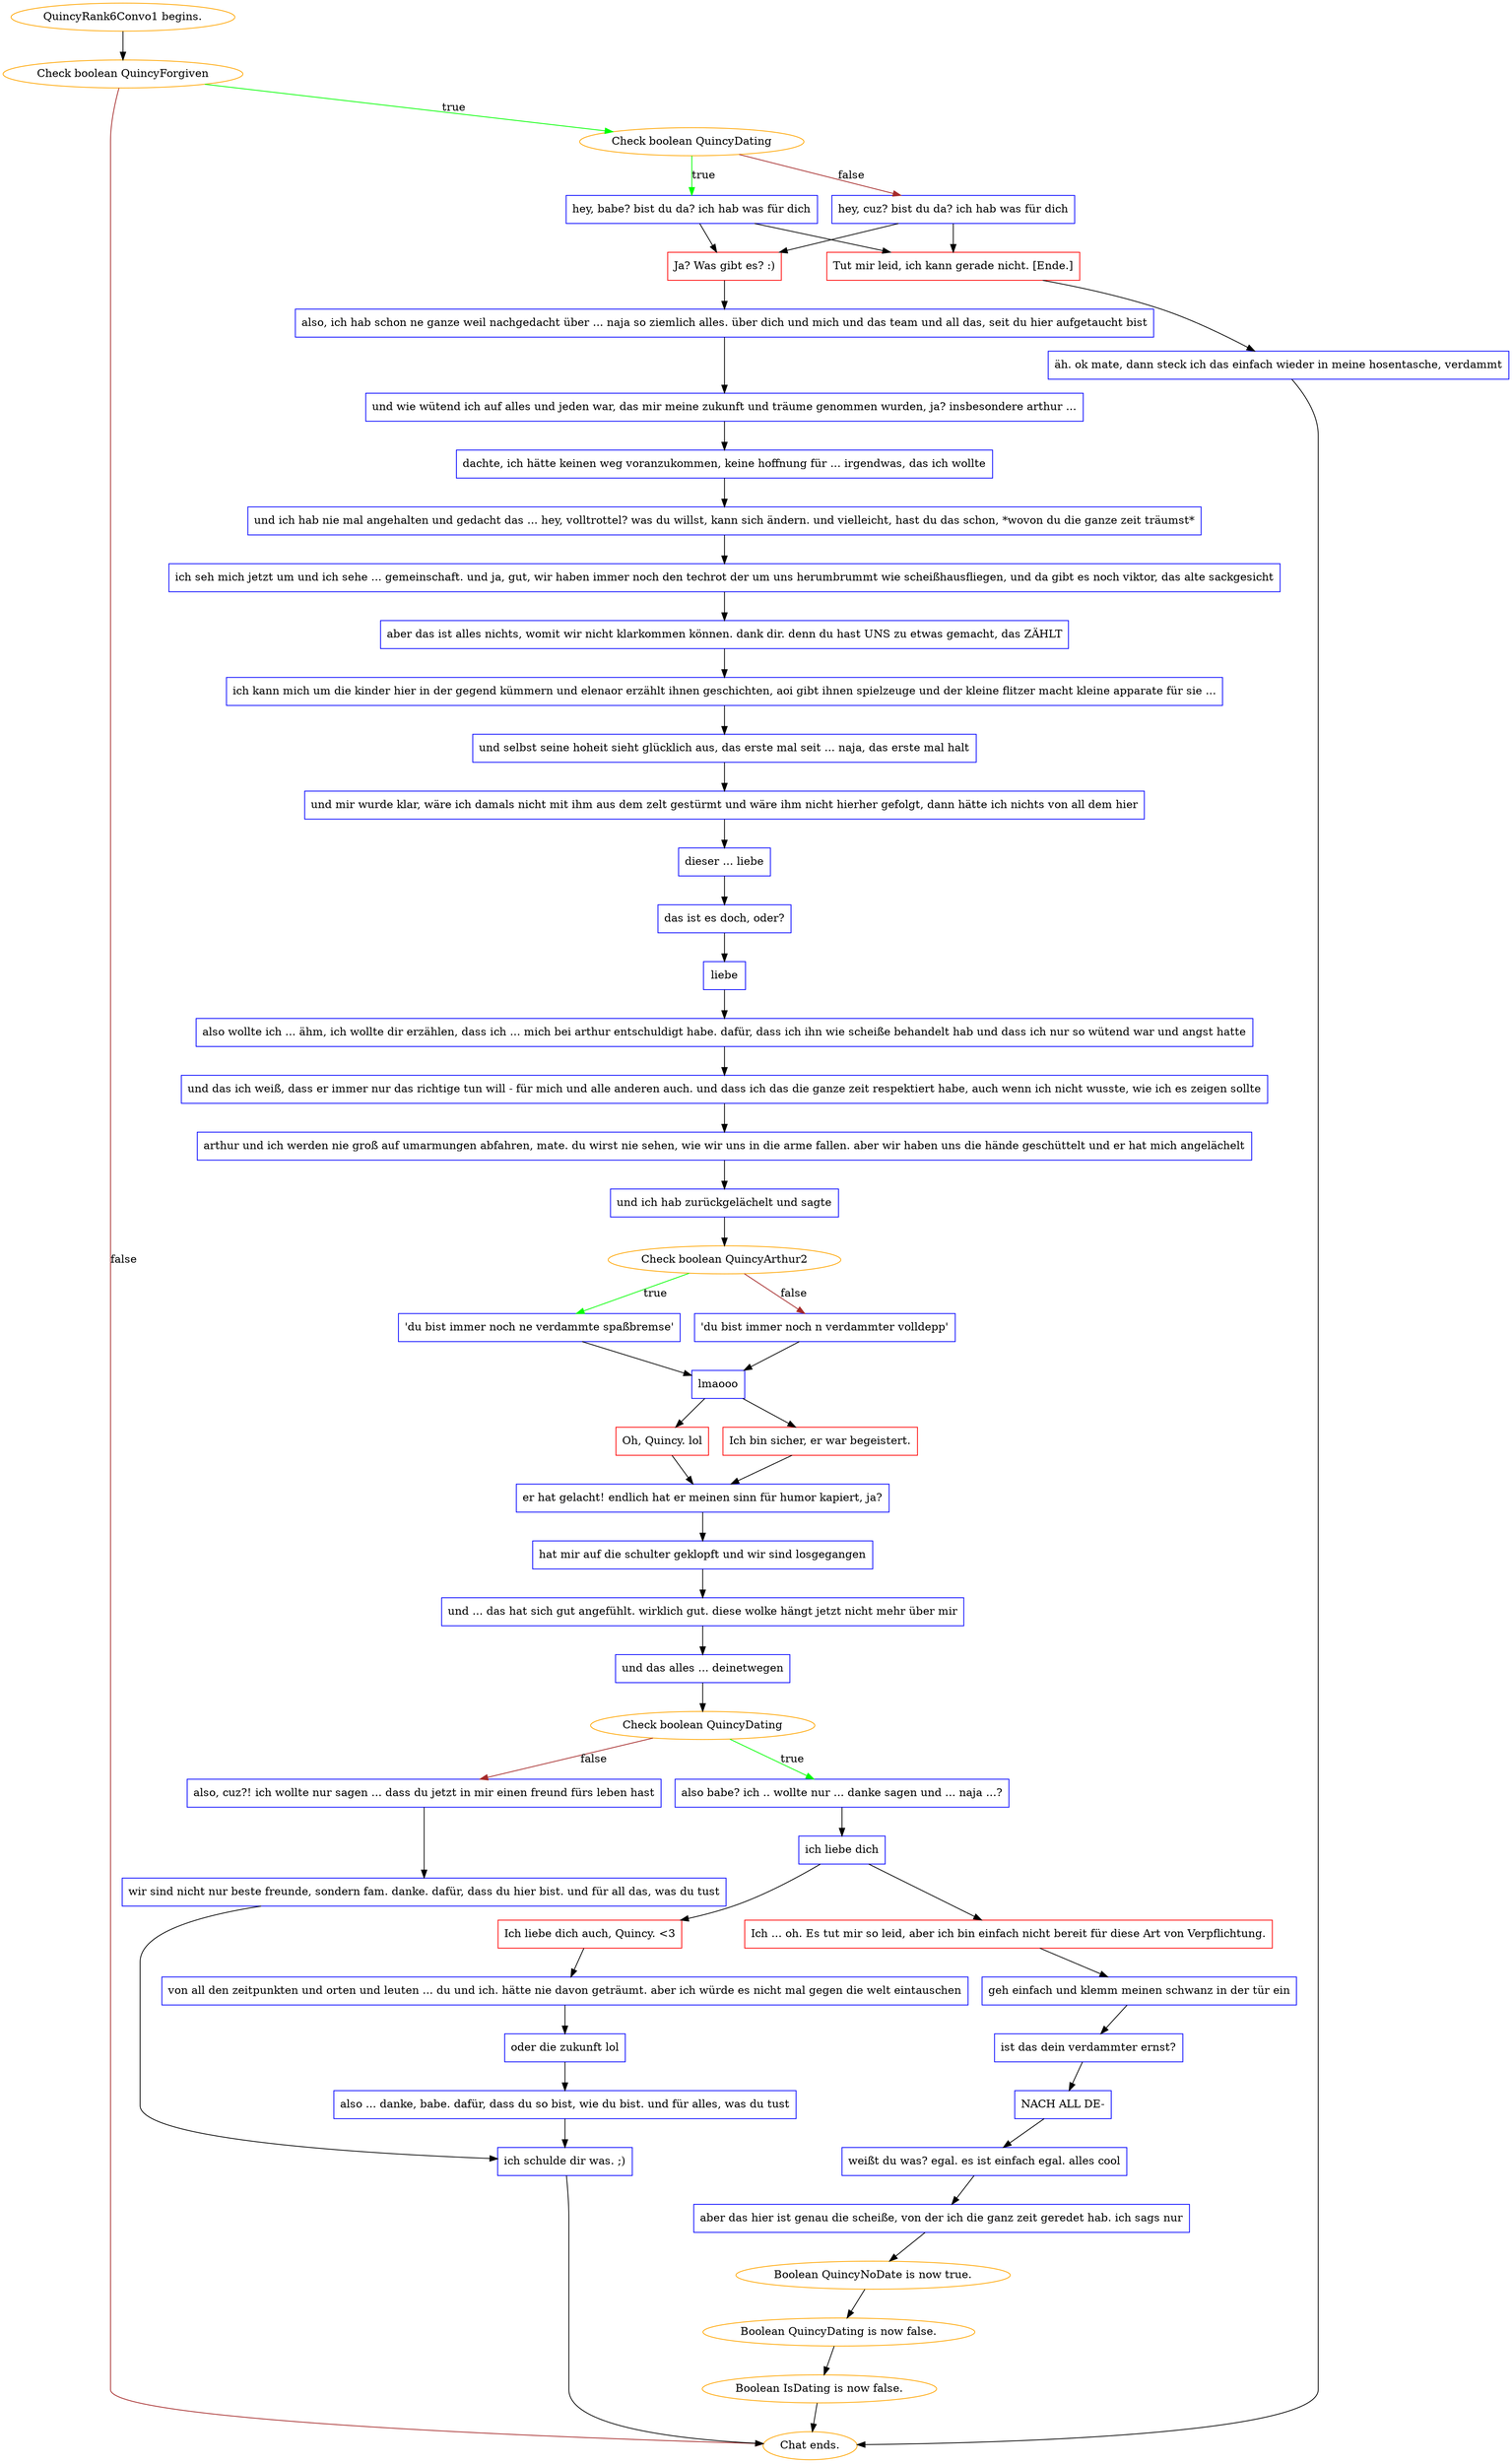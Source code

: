 digraph {
	"QuincyRank6Convo1 begins." [color=orange];
		"QuincyRank6Convo1 begins." -> j1028790650;
	j1028790650 [label="Check boolean QuincyForgiven",color=orange];
		j1028790650 -> j1681426543 [label=true,color=green];
		j1028790650 -> "Chat ends." [label=false,color=brown];
	j1681426543 [label="Check boolean QuincyDating",color=orange];
		j1681426543 -> j1819198191 [label=true,color=green];
		j1681426543 -> j3725407890 [label=false,color=brown];
	"Chat ends." [color=orange];
	j1819198191 [label="hey, babe? bist du da? ich hab was für dich",shape=box,color=blue];
		j1819198191 -> j143842366;
		j1819198191 -> j1637462465;
	j3725407890 [label="hey, cuz? bist du da? ich hab was für dich",shape=box,color=blue];
		j3725407890 -> j143842366;
		j3725407890 -> j1637462465;
	j143842366 [label="Ja? Was gibt es? :)",shape=box,color=red];
		j143842366 -> j1079275888;
	j1637462465 [label="Tut mir leid, ich kann gerade nicht. [Ende.]",shape=box,color=red];
		j1637462465 -> j3512002834;
	j1079275888 [label="also, ich hab schon ne ganze weil nachgedacht über ... naja so ziemlich alles. über dich und mich und das team und all das, seit du hier aufgetaucht bist",shape=box,color=blue];
		j1079275888 -> j2277506091;
	j3512002834 [label="äh. ok mate, dann steck ich das einfach wieder in meine hosentasche, verdammt",shape=box,color=blue];
		j3512002834 -> "Chat ends.";
	j2277506091 [label="und wie wütend ich auf alles und jeden war, das mir meine zukunft und träume genommen wurden, ja? insbesondere arthur ...",shape=box,color=blue];
		j2277506091 -> j3680249474;
	j3680249474 [label="dachte, ich hätte keinen weg voranzukommen, keine hoffnung für ... irgendwas, das ich wollte",shape=box,color=blue];
		j3680249474 -> j3826357283;
	j3826357283 [label="und ich hab nie mal angehalten und gedacht das ... hey, volltrottel? was du willst, kann sich ändern. und vielleicht, hast du das schon, *wovon du die ganze zeit träumst*",shape=box,color=blue];
		j3826357283 -> j1021805915;
	j1021805915 [label="ich seh mich jetzt um und ich sehe ... gemeinschaft. und ja, gut, wir haben immer noch den techrot der um uns herumbrummt wie scheißhausfliegen, und da gibt es noch viktor, das alte sackgesicht",shape=box,color=blue];
		j1021805915 -> j2136081915;
	j2136081915 [label="aber das ist alles nichts, womit wir nicht klarkommen können. dank dir. denn du hast UNS zu etwas gemacht, das ZÄHLT",shape=box,color=blue];
		j2136081915 -> j3619590832;
	j3619590832 [label="ich kann mich um die kinder hier in der gegend kümmern und elenaor erzählt ihnen geschichten, aoi gibt ihnen spielzeuge und der kleine flitzer macht kleine apparate für sie ...",shape=box,color=blue];
		j3619590832 -> j3760230888;
	j3760230888 [label="und selbst seine hoheit sieht glücklich aus, das erste mal seit ... naja, das erste mal halt",shape=box,color=blue];
		j3760230888 -> j2999079600;
	j2999079600 [label="und mir wurde klar, wäre ich damals nicht mit ihm aus dem zelt gestürmt und wäre ihm nicht hierher gefolgt, dann hätte ich nichts von all dem hier",shape=box,color=blue];
		j2999079600 -> j2077051224;
	j2077051224 [label="dieser ... liebe",shape=box,color=blue];
		j2077051224 -> j2377597416;
	j2377597416 [label="das ist es doch, oder?",shape=box,color=blue];
		j2377597416 -> j111148933;
	j111148933 [label="liebe",shape=box,color=blue];
		j111148933 -> j4210639042;
	j4210639042 [label="also wollte ich ... ähm, ich wollte dir erzählen, dass ich ... mich bei arthur entschuldigt habe. dafür, dass ich ihn wie scheiße behandelt hab und dass ich nur so wütend war und angst hatte",shape=box,color=blue];
		j4210639042 -> j1152248878;
	j1152248878 [label="und das ich weiß, dass er immer nur das richtige tun will - für mich und alle anderen auch. und dass ich das die ganze zeit respektiert habe, auch wenn ich nicht wusste, wie ich es zeigen sollte",shape=box,color=blue];
		j1152248878 -> j45349289;
	j45349289 [label="arthur und ich werden nie groß auf umarmungen abfahren, mate. du wirst nie sehen, wie wir uns in die arme fallen. aber wir haben uns die hände geschüttelt und er hat mich angelächelt",shape=box,color=blue];
		j45349289 -> j328319109;
	j328319109 [label="und ich hab zurückgelächelt und sagte",shape=box,color=blue];
		j328319109 -> j44349994;
	j44349994 [label="Check boolean QuincyArthur2",color=orange];
		j44349994 -> j3123519316 [label=true,color=green];
		j44349994 -> j3435958603 [label=false,color=brown];
	j3123519316 [label="'du bist immer noch ne verdammte spaßbremse'",shape=box,color=blue];
		j3123519316 -> j3411804844;
	j3435958603 [label="'du bist immer noch n verdammter volldepp'",shape=box,color=blue];
		j3435958603 -> j3411804844;
	j3411804844 [label="lmaooo",shape=box,color=blue];
		j3411804844 -> j654787112;
		j3411804844 -> j1496404446;
	j654787112 [label="Oh, Quincy. lol",shape=box,color=red];
		j654787112 -> j4169053637;
	j1496404446 [label="Ich bin sicher, er war begeistert.",shape=box,color=red];
		j1496404446 -> j4169053637;
	j4169053637 [label="er hat gelacht! endlich hat er meinen sinn für humor kapiert, ja?",shape=box,color=blue];
		j4169053637 -> j13187958;
	j13187958 [label="hat mir auf die schulter geklopft und wir sind losgegangen",shape=box,color=blue];
		j13187958 -> j4133728193;
	j4133728193 [label="und ... das hat sich gut angefühlt. wirklich gut. diese wolke hängt jetzt nicht mehr über mir",shape=box,color=blue];
		j4133728193 -> j879322091;
	j879322091 [label="und das alles ... deinetwegen",shape=box,color=blue];
		j879322091 -> j636346702;
	j636346702 [label="Check boolean QuincyDating",color=orange];
		j636346702 -> j1199670975 [label=true,color=green];
		j636346702 -> j2563598685 [label=false,color=brown];
	j1199670975 [label="also babe? ich .. wollte nur ... danke sagen und ... naja ...?",shape=box,color=blue];
		j1199670975 -> j1502024821;
	j2563598685 [label="also, cuz?! ich wollte nur sagen ... dass du jetzt in mir einen freund fürs leben hast",shape=box,color=blue];
		j2563598685 -> j2272886825;
	j1502024821 [label="ich liebe dich",shape=box,color=blue];
		j1502024821 -> j742683106;
		j1502024821 -> j3578687285;
	j2272886825 [label="wir sind nicht nur beste freunde, sondern fam. danke. dafür, dass du hier bist. und für all das, was du tust",shape=box,color=blue];
		j2272886825 -> j134850683;
	j742683106 [label="Ich liebe dich auch, Quincy. <3",shape=box,color=red];
		j742683106 -> j889522022;
	j3578687285 [label="Ich ... oh. Es tut mir so leid, aber ich bin einfach nicht bereit für diese Art von Verpflichtung.",shape=box,color=red];
		j3578687285 -> j1192300592;
	j134850683 [label="ich schulde dir was. ;)",shape=box,color=blue];
		j134850683 -> "Chat ends.";
	j889522022 [label="von all den zeitpunkten und orten und leuten ... du und ich. hätte nie davon geträumt. aber ich würde es nicht mal gegen die welt eintauschen",shape=box,color=blue];
		j889522022 -> j1326687361;
	j1192300592 [label="geh einfach und klemm meinen schwanz in der tür ein",shape=box,color=blue];
		j1192300592 -> j3344798948;
	j1326687361 [label="oder die zukunft lol",shape=box,color=blue];
		j1326687361 -> j1653220239;
	j3344798948 [label="ist das dein verdammter ernst?",shape=box,color=blue];
		j3344798948 -> j624260089;
	j1653220239 [label="also ... danke, babe. dafür, dass du so bist, wie du bist. und für alles, was du tust",shape=box,color=blue];
		j1653220239 -> j134850683;
	j624260089 [label="NACH ALL DE-",shape=box,color=blue];
		j624260089 -> j963601614;
	j963601614 [label="weißt du was? egal. es ist einfach egal. alles cool",shape=box,color=blue];
		j963601614 -> j2607731756;
	j2607731756 [label="aber das hier ist genau die scheiße, von der ich die ganz zeit geredet hab. ich sags nur",shape=box,color=blue];
		j2607731756 -> j3567260245;
	j3567260245 [label="Boolean QuincyNoDate is now true.",color=orange];
		j3567260245 -> j3990685114;
	j3990685114 [label="Boolean QuincyDating is now false.",color=orange];
		j3990685114 -> j178902881;
	j178902881 [label="Boolean IsDating is now false.",color=orange];
		j178902881 -> "Chat ends.";
}